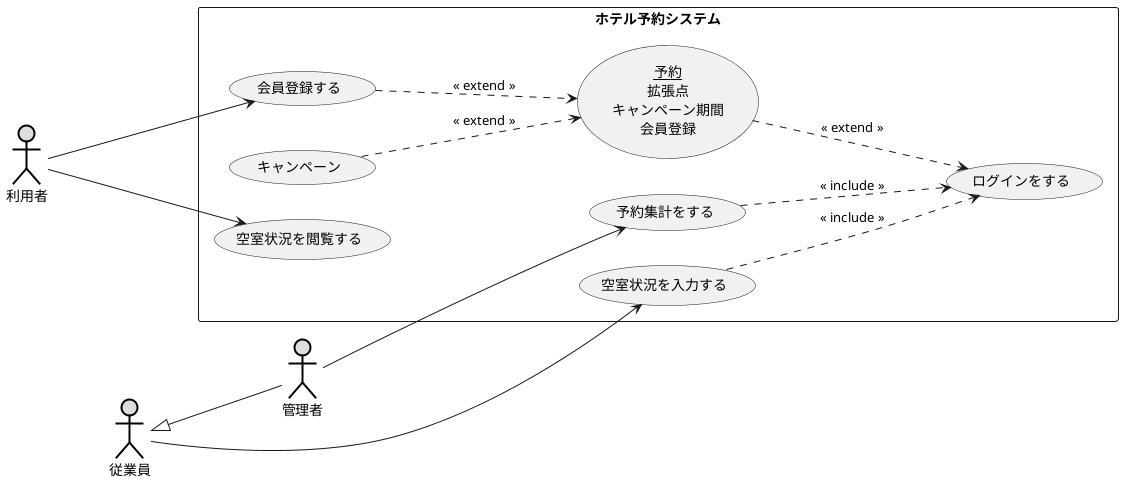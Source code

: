 @startuml

left to right direction

actor 利用者 as user #DDDDDD;line:black;line.bold;
actor 従業員 as employee #DDDDDD;line:black;line.bold;
actor 管理者 as admin #DDDDDD;line:black;line.bold;

rectangle ホテル予約システム {
    usecase 会員登録する 
    usecase キャンペーン
    usecase 空室状況を閲覧する
    usecase 予約集計をする
    usecase 空室状況を入力する
    usecase (<u>予約</u>\n拡張点\nキャンペーン期間\n会員登録) as input
    usecase ログインをする
}


    user ---> 会員登録する
    user ---> 空室状況を閲覧する

    会員登録する ...> input : <<  extend  >>
    キャンペーン ...> input : <<  extend  >>
    input ...> ログインをする : <<  extend  >>

    予約集計をする ...> ログインをする : <<  include  >>
    空室状況を入力する ...> ログインをする : <<  include  >>

    employee <|-- admin

    admin ---> 予約集計をする

    employee ---> 空室状況を入力する





@enduml